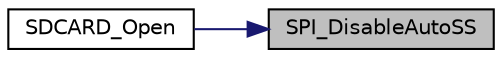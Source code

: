 digraph "SPI_DisableAutoSS"
{
 // LATEX_PDF_SIZE
  edge [fontname="Helvetica",fontsize="10",labelfontname="Helvetica",labelfontsize="10"];
  node [fontname="Helvetica",fontsize="10",shape=record];
  rankdir="RL";
  Node1 [label="SPI_DisableAutoSS",height=0.2,width=0.4,color="black", fillcolor="grey75", style="filled", fontcolor="black",tooltip="Disable the automatic slave select function."];
  Node1 -> Node2 [dir="back",color="midnightblue",fontsize="10",style="solid",fontname="Helvetica"];
  Node2 [label="SDCARD_Open",height=0.2,width=0.4,color="black", fillcolor="white", style="filled",URL="$d3/df3/group___n_a_n_o100___s_d_c_a_r_d___e_x_p_o_r_t_e_d___f_u_n_c_t_i_o_n_s.html#ga0d1dcbc2556db3fc9e3c3111b8a55b85",tooltip="This function is used to Open GPIO function and initial SDCARD."];
}
